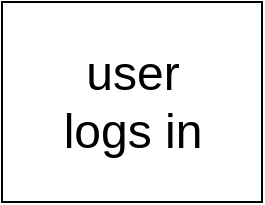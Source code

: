 <mxfile>
    <diagram id="I2VeKX0dpbN7C-369Uin" name="Page-1">
        <mxGraphModel dx="1487" dy="907" grid="1" gridSize="10" guides="1" tooltips="1" connect="1" arrows="1" fold="1" page="1" pageScale="1" pageWidth="850" pageHeight="1100" math="0" shadow="0">
            <root>
                <mxCell id="0"/>
                <mxCell id="1" parent="0"/>
                <mxCell id="2" value="" style="rounded=0;whiteSpace=wrap;html=1;" vertex="1" parent="1">
                    <mxGeometry x="110" y="80" width="130" height="100" as="geometry"/>
                </mxCell>
                <mxCell id="4" value="user logs in" style="text;html=1;strokeColor=none;fillColor=none;align=center;verticalAlign=middle;whiteSpace=wrap;rounded=0;fontSize=24;" vertex="1" parent="1">
                    <mxGeometry x="127.5" y="115" width="95" height="30" as="geometry"/>
                </mxCell>
            </root>
        </mxGraphModel>
    </diagram>
</mxfile>